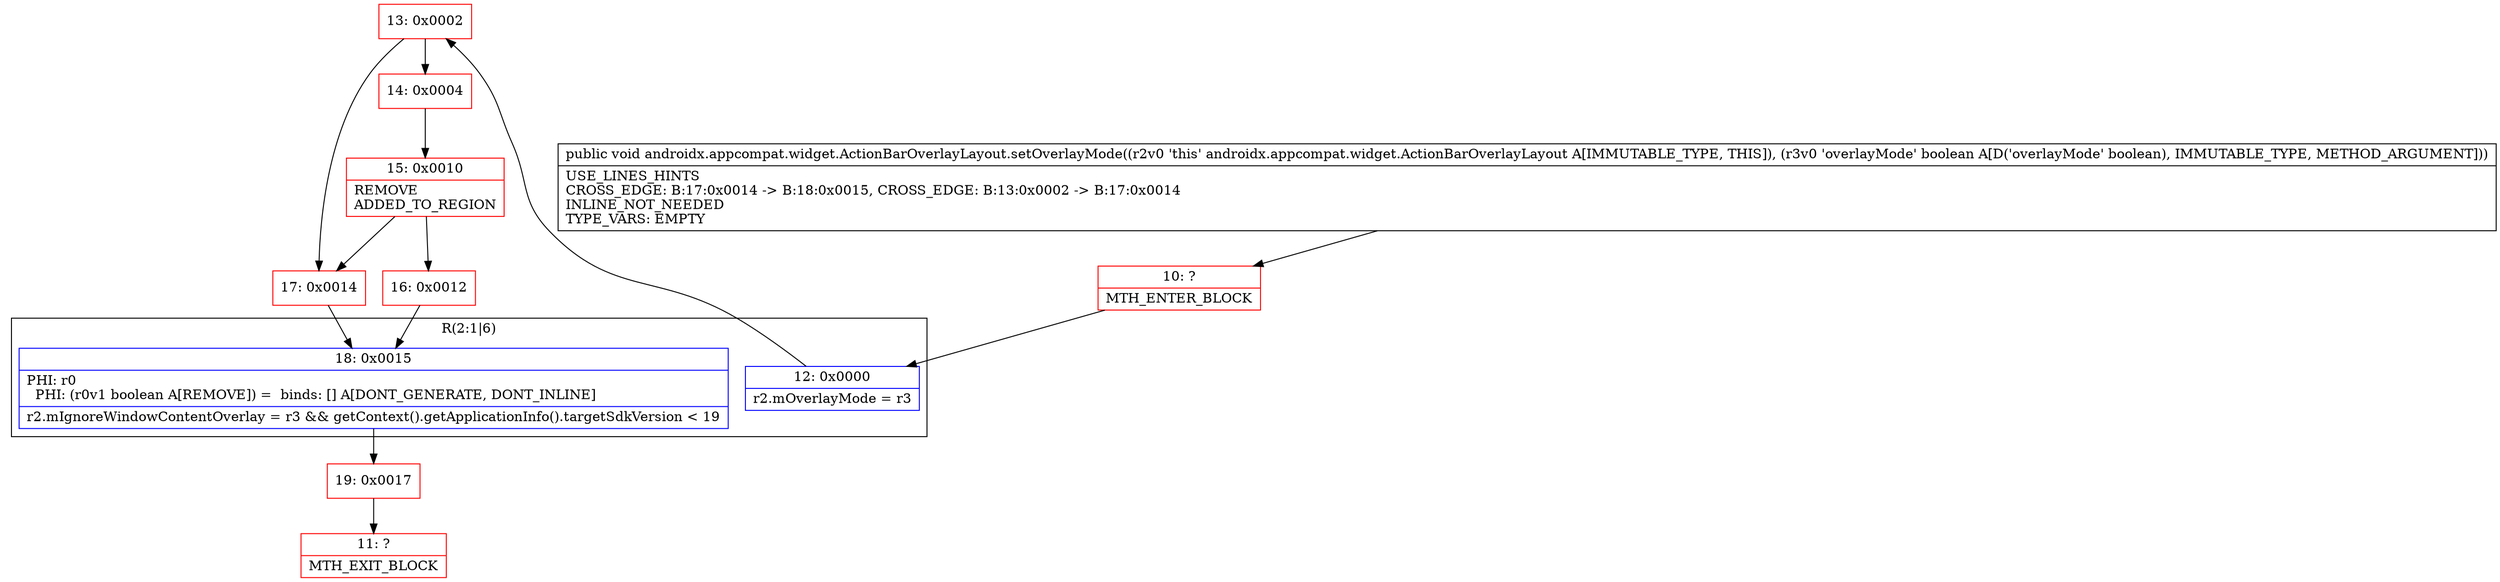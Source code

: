 digraph "CFG forandroidx.appcompat.widget.ActionBarOverlayLayout.setOverlayMode(Z)V" {
subgraph cluster_Region_1804645413 {
label = "R(2:1|6)";
node [shape=record,color=blue];
Node_12 [shape=record,label="{12\:\ 0x0000|r2.mOverlayMode = r3\l}"];
Node_18 [shape=record,label="{18\:\ 0x0015|PHI: r0 \l  PHI: (r0v1 boolean A[REMOVE]) =  binds: [] A[DONT_GENERATE, DONT_INLINE]\l|r2.mIgnoreWindowContentOverlay = r3 && getContext().getApplicationInfo().targetSdkVersion \< 19\l}"];
}
Node_10 [shape=record,color=red,label="{10\:\ ?|MTH_ENTER_BLOCK\l}"];
Node_13 [shape=record,color=red,label="{13\:\ 0x0002}"];
Node_14 [shape=record,color=red,label="{14\:\ 0x0004}"];
Node_15 [shape=record,color=red,label="{15\:\ 0x0010|REMOVE\lADDED_TO_REGION\l}"];
Node_16 [shape=record,color=red,label="{16\:\ 0x0012}"];
Node_19 [shape=record,color=red,label="{19\:\ 0x0017}"];
Node_11 [shape=record,color=red,label="{11\:\ ?|MTH_EXIT_BLOCK\l}"];
Node_17 [shape=record,color=red,label="{17\:\ 0x0014}"];
MethodNode[shape=record,label="{public void androidx.appcompat.widget.ActionBarOverlayLayout.setOverlayMode((r2v0 'this' androidx.appcompat.widget.ActionBarOverlayLayout A[IMMUTABLE_TYPE, THIS]), (r3v0 'overlayMode' boolean A[D('overlayMode' boolean), IMMUTABLE_TYPE, METHOD_ARGUMENT]))  | USE_LINES_HINTS\lCROSS_EDGE: B:17:0x0014 \-\> B:18:0x0015, CROSS_EDGE: B:13:0x0002 \-\> B:17:0x0014\lINLINE_NOT_NEEDED\lTYPE_VARS: EMPTY\l}"];
MethodNode -> Node_10;Node_12 -> Node_13;
Node_18 -> Node_19;
Node_10 -> Node_12;
Node_13 -> Node_14;
Node_13 -> Node_17;
Node_14 -> Node_15;
Node_15 -> Node_16;
Node_15 -> Node_17;
Node_16 -> Node_18;
Node_19 -> Node_11;
Node_17 -> Node_18;
}

